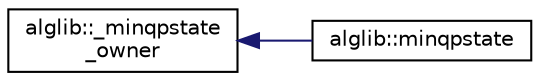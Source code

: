 digraph "Graphical Class Hierarchy"
{
  edge [fontname="Helvetica",fontsize="10",labelfontname="Helvetica",labelfontsize="10"];
  node [fontname="Helvetica",fontsize="10",shape=record];
  rankdir="LR";
  Node0 [label="alglib::_minqpstate\l_owner",height=0.2,width=0.4,color="black", fillcolor="white", style="filled",URL="$classalglib_1_1__minqpstate__owner.html"];
  Node0 -> Node1 [dir="back",color="midnightblue",fontsize="10",style="solid",fontname="Helvetica"];
  Node1 [label="alglib::minqpstate",height=0.2,width=0.4,color="black", fillcolor="white", style="filled",URL="$classalglib_1_1minqpstate.html"];
}
